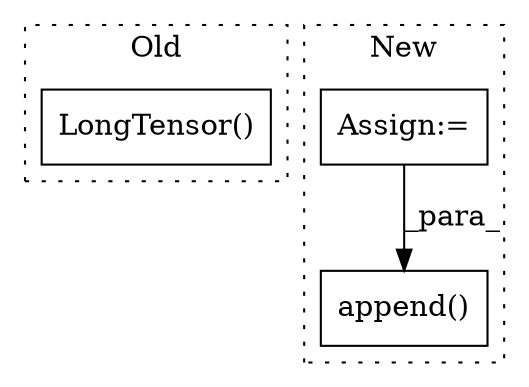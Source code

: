 digraph G {
subgraph cluster0 {
1 [label="LongTensor()" a="75" s="4998,5027" l="17,1" shape="box"];
label = "Old";
style="dotted";
}
subgraph cluster1 {
2 [label="append()" a="75" s="3576,3699" l="24,1" shape="box"];
3 [label="Assign:=" a="68" s="3051" l="3" shape="box"];
label = "New";
style="dotted";
}
3 -> 2 [label="_para_"];
}